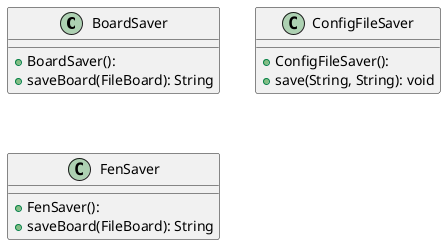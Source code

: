 @startuml

top to bottom direction
skinparam linetype ortho

class BoardSaver {
  + BoardSaver(): 
  + saveBoard(FileBoard): String
}
class ConfigFileSaver {
  + ConfigFileSaver(): 
  + save(String, String): void
}
class FenSaver {
  + FenSaver(): 
  + saveBoard(FileBoard): String
}

@enduml
